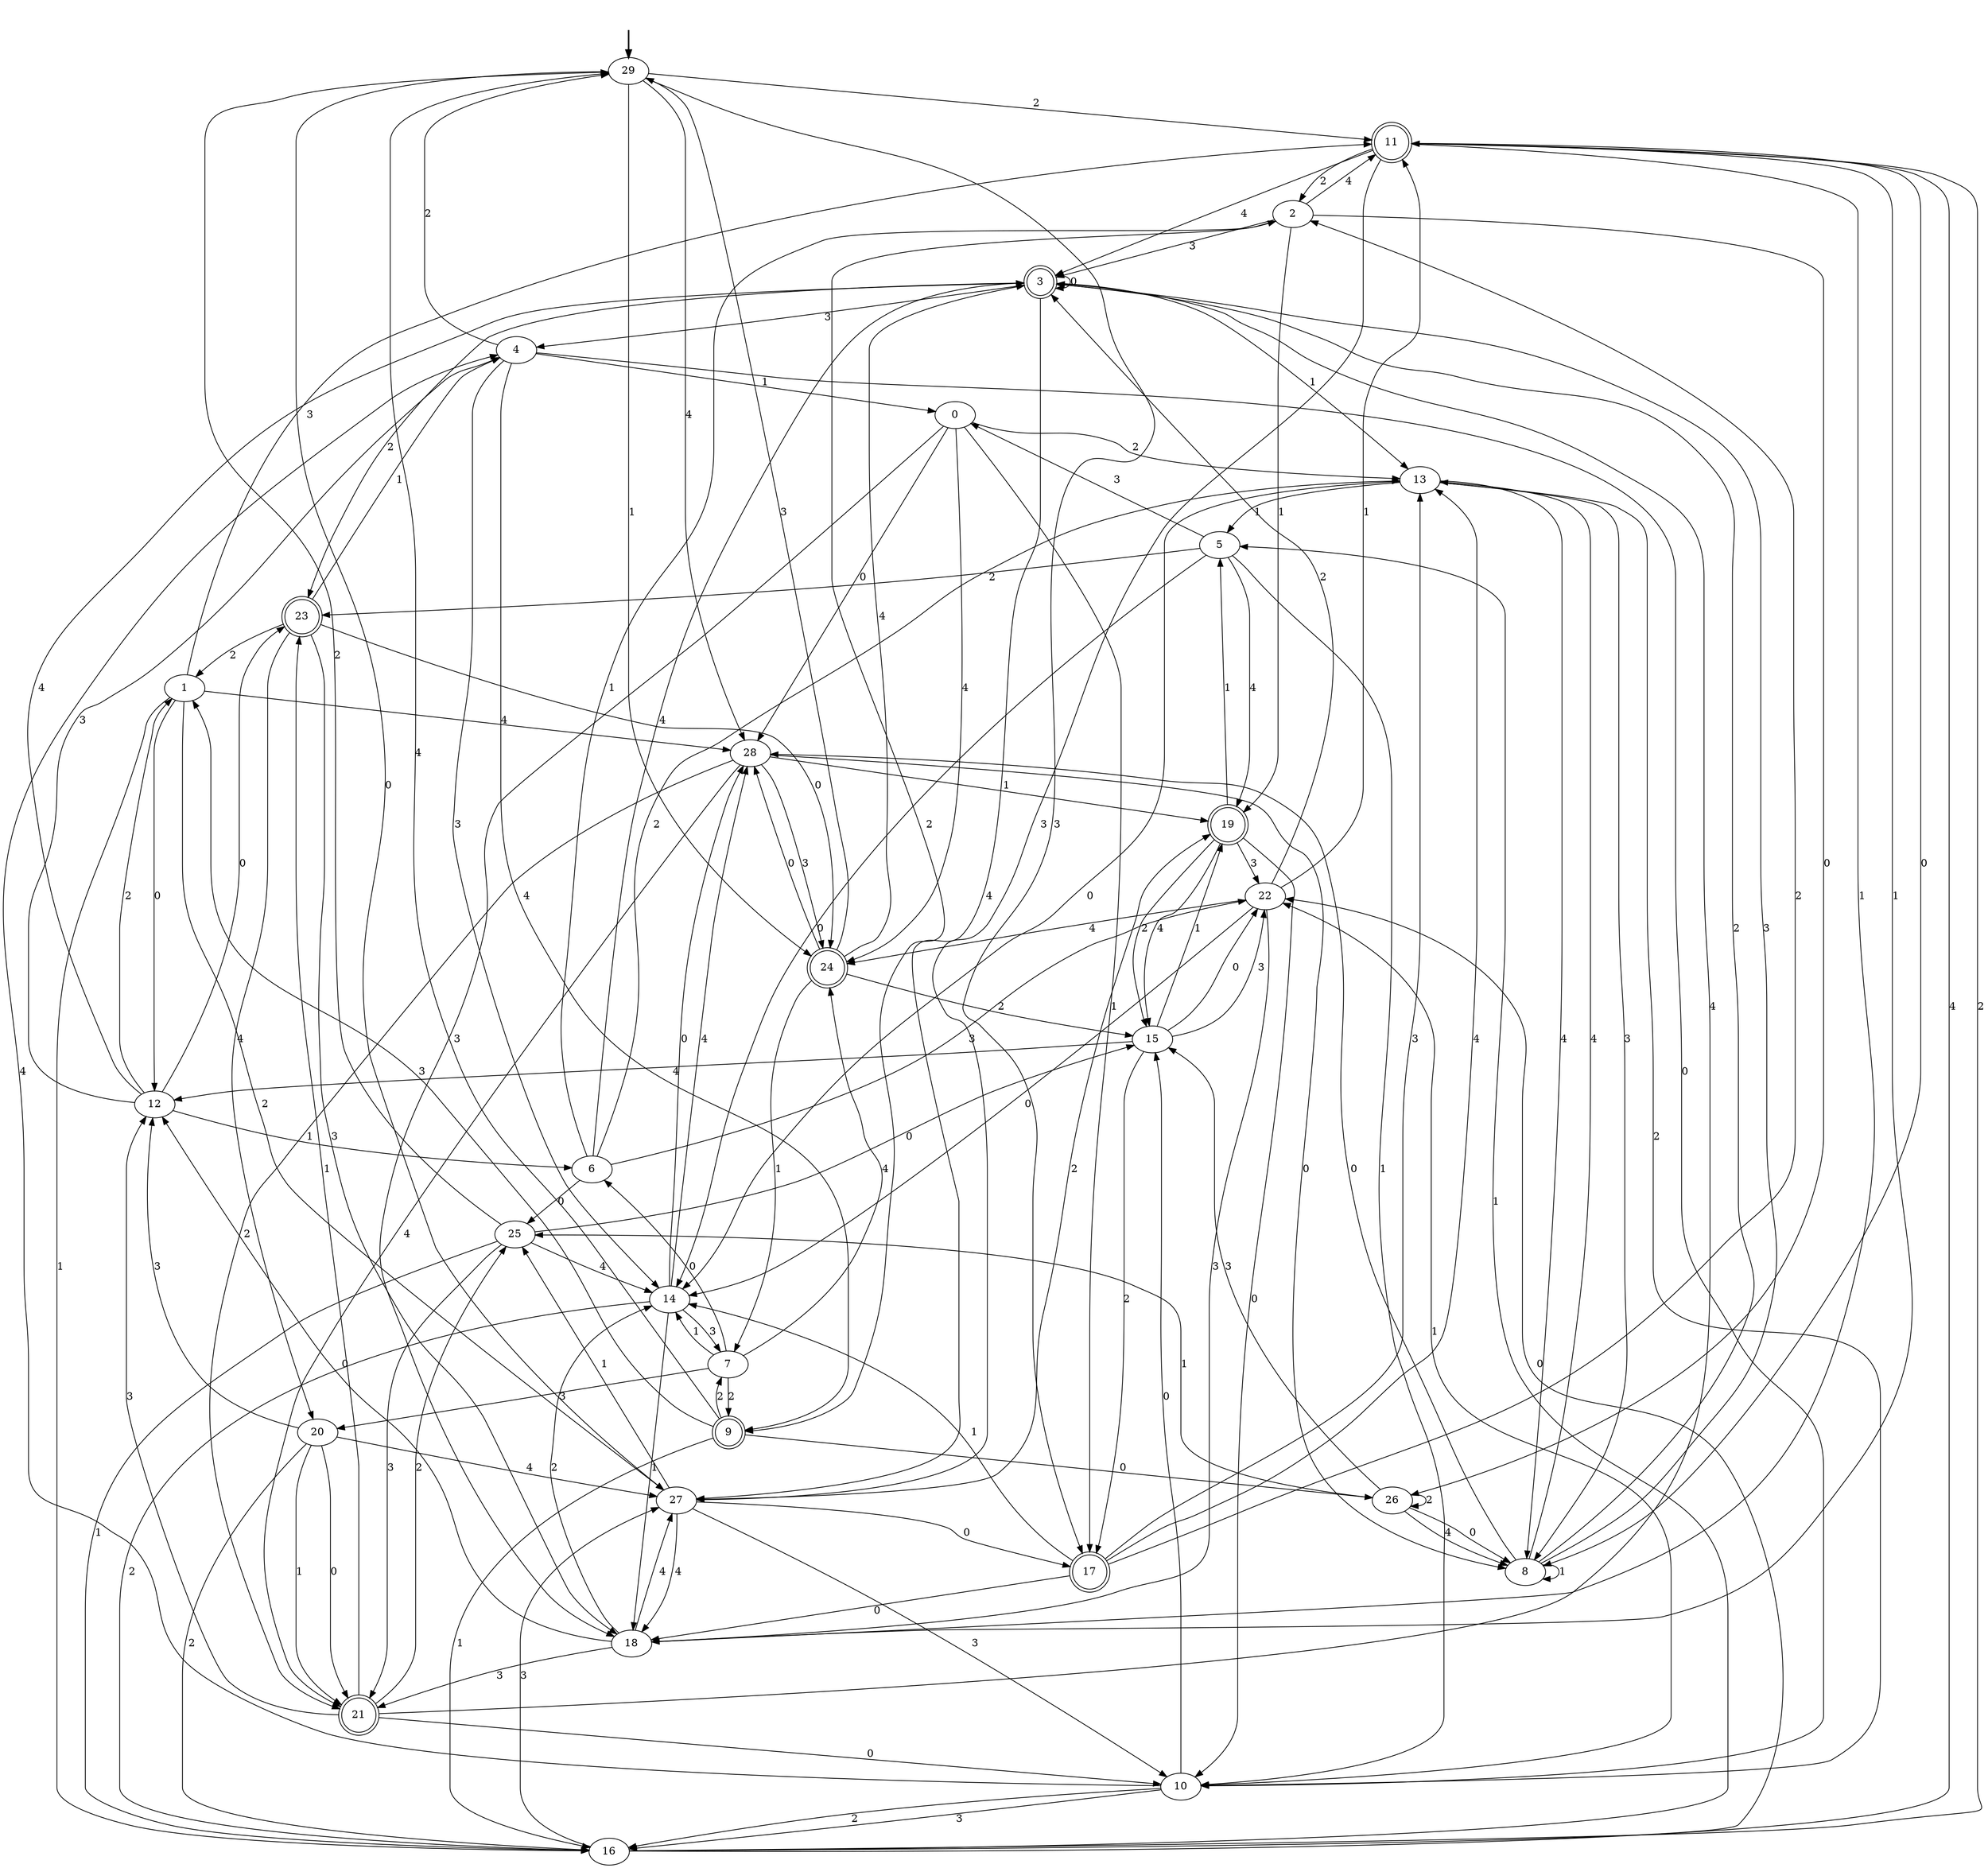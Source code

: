 digraph {
	fake [style=invisible]
	0
	1
	2
	3 [shape=doublecircle]
	4
	5
	6
	7
	8
	9 [shape=doublecircle]
	10
	11 [shape=doublecircle]
	12
	13
	14
	15
	16
	17 [shape=doublecircle]
	18
	19 [shape=doublecircle]
	20
	21 [shape=doublecircle]
	22
	23 [shape=doublecircle]
	24 [shape=doublecircle]
	25
	26
	27
	28
	29 [root=true]
	fake -> 29 [style=bold]
	20 -> 21 [label=1]
	28 -> 8 [label=0]
	5 -> 23 [label=2]
	27 -> 17 [label=0]
	18 -> 14 [label=2]
	3 -> 27 [label=4]
	3 -> 13 [label=1]
	16 -> 27 [label=3]
	13 -> 8 [label=3]
	10 -> 4 [label=4]
	18 -> 21 [label=3]
	4 -> 0 [label=1]
	8 -> 13 [label=4]
	11 -> 8 [label=0]
	17 -> 13 [label=3]
	21 -> 23 [label=1]
	0 -> 28 [label=0]
	2 -> 19 [label=1]
	26 -> 25 [label=1]
	13 -> 5 [label=1]
	17 -> 2 [label=2]
	18 -> 12 [label=0]
	8 -> 28 [label=0]
	21 -> 10 [label=0]
	15 -> 22 [label=3]
	2 -> 11 [label=4]
	24 -> 29 [label=3]
	6 -> 13 [label=2]
	24 -> 15 [label=2]
	5 -> 14 [label=0]
	26 -> 8 [label=4]
	5 -> 19 [label=4]
	18 -> 11 [label=1]
	10 -> 15 [label=0]
	19 -> 15 [label=4]
	6 -> 25 [label=0]
	23 -> 24 [label=0]
	4 -> 10 [label=0]
	5 -> 0 [label=3]
	13 -> 10 [label=2]
	23 -> 20 [label=4]
	16 -> 22 [label=0]
	15 -> 12 [label=4]
	7 -> 20 [label=3]
	28 -> 21 [label=4]
	0 -> 18 [label=3]
	27 -> 25 [label=1]
	2 -> 3 [label=3]
	25 -> 21 [label=3]
	11 -> 2 [label=2]
	0 -> 13 [label=2]
	4 -> 14 [label=3]
	25 -> 16 [label=1]
	6 -> 2 [label=1]
	20 -> 12 [label=3]
	29 -> 28 [label=4]
	21 -> 3 [label=4]
	29 -> 11 [label=2]
	11 -> 3 [label=4]
	20 -> 16 [label=2]
	10 -> 16 [label=2]
	16 -> 5 [label=1]
	8 -> 3 [label=2]
	2 -> 9 [label=2]
	3 -> 23 [label=2]
	21 -> 25 [label=2]
	6 -> 3 [label=4]
	25 -> 15 [label=0]
	0 -> 17 [label=1]
	9 -> 29 [label=4]
	20 -> 21 [label=0]
	12 -> 23 [label=0]
	19 -> 10 [label=0]
	22 -> 3 [label=2]
	9 -> 1 [label=3]
	11 -> 18 [label=1]
	15 -> 19 [label=1]
	7 -> 6 [label=0]
	8 -> 8 [label=1]
	28 -> 19 [label=1]
	2 -> 26 [label=0]
	29 -> 27 [label=0]
	10 -> 16 [label=3]
	17 -> 18 [label=0]
	18 -> 27 [label=4]
	24 -> 7 [label=1]
	3 -> 3 [label=0]
	12 -> 3 [label=4]
	13 -> 8 [label=4]
	26 -> 15 [label=3]
	17 -> 14 [label=1]
	6 -> 22 [label=3]
	17 -> 13 [label=4]
	14 -> 16 [label=2]
	19 -> 22 [label=3]
	9 -> 7 [label=2]
	16 -> 11 [label=4]
	12 -> 6 [label=1]
	23 -> 18 [label=3]
	23 -> 4 [label=1]
	11 -> 27 [label=3]
	1 -> 27 [label=2]
	16 -> 11 [label=2]
	12 -> 4 [label=3]
	1 -> 12 [label=0]
	7 -> 24 [label=4]
	22 -> 24 [label=4]
	4 -> 29 [label=2]
	15 -> 17 [label=2]
	14 -> 7 [label=3]
	4 -> 9 [label=4]
	1 -> 28 [label=4]
	14 -> 28 [label=4]
	29 -> 17 [label=3]
	27 -> 18 [label=4]
	7 -> 9 [label=2]
	5 -> 10 [label=1]
	15 -> 22 [label=0]
	27 -> 19 [label=2]
	28 -> 24 [label=3]
	0 -> 24 [label=4]
	9 -> 26 [label=0]
	12 -> 1 [label=2]
	22 -> 11 [label=1]
	24 -> 3 [label=4]
	25 -> 29 [label=2]
	26 -> 8 [label=0]
	29 -> 24 [label=1]
	8 -> 3 [label=3]
	26 -> 26 [label=2]
	19 -> 15 [label=2]
	1 -> 16 [label=1]
	21 -> 12 [label=3]
	19 -> 5 [label=1]
	24 -> 28 [label=0]
	14 -> 28 [label=0]
	22 -> 14 [label=0]
	22 -> 18 [label=3]
	3 -> 4 [label=3]
	7 -> 14 [label=1]
	1 -> 11 [label=3]
	9 -> 16 [label=1]
	20 -> 27 [label=4]
	23 -> 1 [label=2]
	28 -> 21 [label=2]
	10 -> 22 [label=1]
	13 -> 14 [label=0]
	27 -> 10 [label=3]
	25 -> 14 [label=4]
	14 -> 18 [label=1]
}
